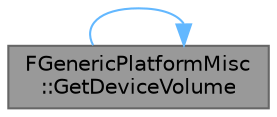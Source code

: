 digraph "FGenericPlatformMisc::GetDeviceVolume"
{
 // INTERACTIVE_SVG=YES
 // LATEX_PDF_SIZE
  bgcolor="transparent";
  edge [fontname=Helvetica,fontsize=10,labelfontname=Helvetica,labelfontsize=10];
  node [fontname=Helvetica,fontsize=10,shape=box,height=0.2,width=0.4];
  rankdir="LR";
  Node1 [id="Node000001",label="FGenericPlatformMisc\l::GetDeviceVolume",height=0.2,width=0.4,color="gray40", fillcolor="grey60", style="filled", fontcolor="black",tooltip="Returns the device volume if the device is capable of returning that information."];
  Node1 -> Node1 [id="edge1_Node000001_Node000001",color="steelblue1",style="solid",tooltip=" "];
}
